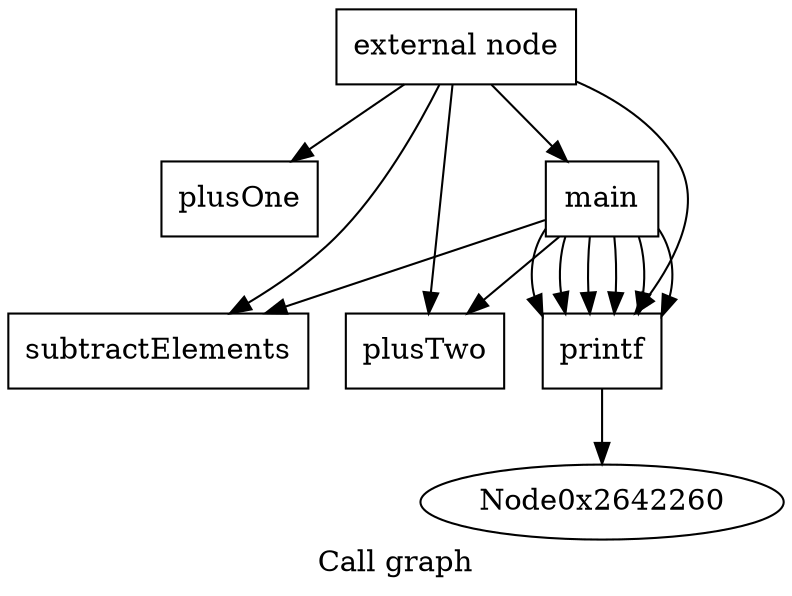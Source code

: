 digraph "Call graph" {
	label="Call graph";

	Node0x2642230 [shape=record,label="{external node}"];
	Node0x2642230 -> Node0x26422d0;
	Node0x2642230 -> Node0x2642370;
	Node0x2642230 -> Node0x2642300;
	Node0x2642230 -> Node0x264b940;
	Node0x2642230 -> Node0x264b9b0;
	Node0x26422d0 [shape=record,label="{plusOne}"];
	Node0x2642370 [shape=record,label="{subtractElements}"];
	Node0x2642300 [shape=record,label="{plusTwo}"];
	Node0x264b940 [shape=record,label="{main}"];
	Node0x264b940 -> Node0x264b9b0;
	Node0x264b940 -> Node0x264b9b0;
	Node0x264b940 -> Node0x264b9b0;
	Node0x264b940 -> Node0x2642300;
	Node0x264b940 -> Node0x2642370;
	Node0x264b940 -> Node0x264b9b0;
	Node0x264b940 -> Node0x264b9b0;
	Node0x264b940 -> Node0x264b9b0;
	Node0x264b9b0 [shape=record,label="{printf}"];
	Node0x264b9b0 -> Node0x2642260;
}
